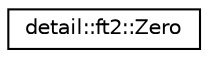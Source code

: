 digraph "Graphical Class Hierarchy"
{
 // LATEX_PDF_SIZE
  edge [fontname="Helvetica",fontsize="10",labelfontname="Helvetica",labelfontsize="10"];
  node [fontname="Helvetica",fontsize="10",shape=record];
  rankdir="LR";
  Node0 [label="detail::ft2::Zero",height=0.2,width=0.4,color="black", fillcolor="white", style="filled",URL="$structdetail_1_1ft2_1_1Zero.html",tooltip="No-ft2 term."];
}
